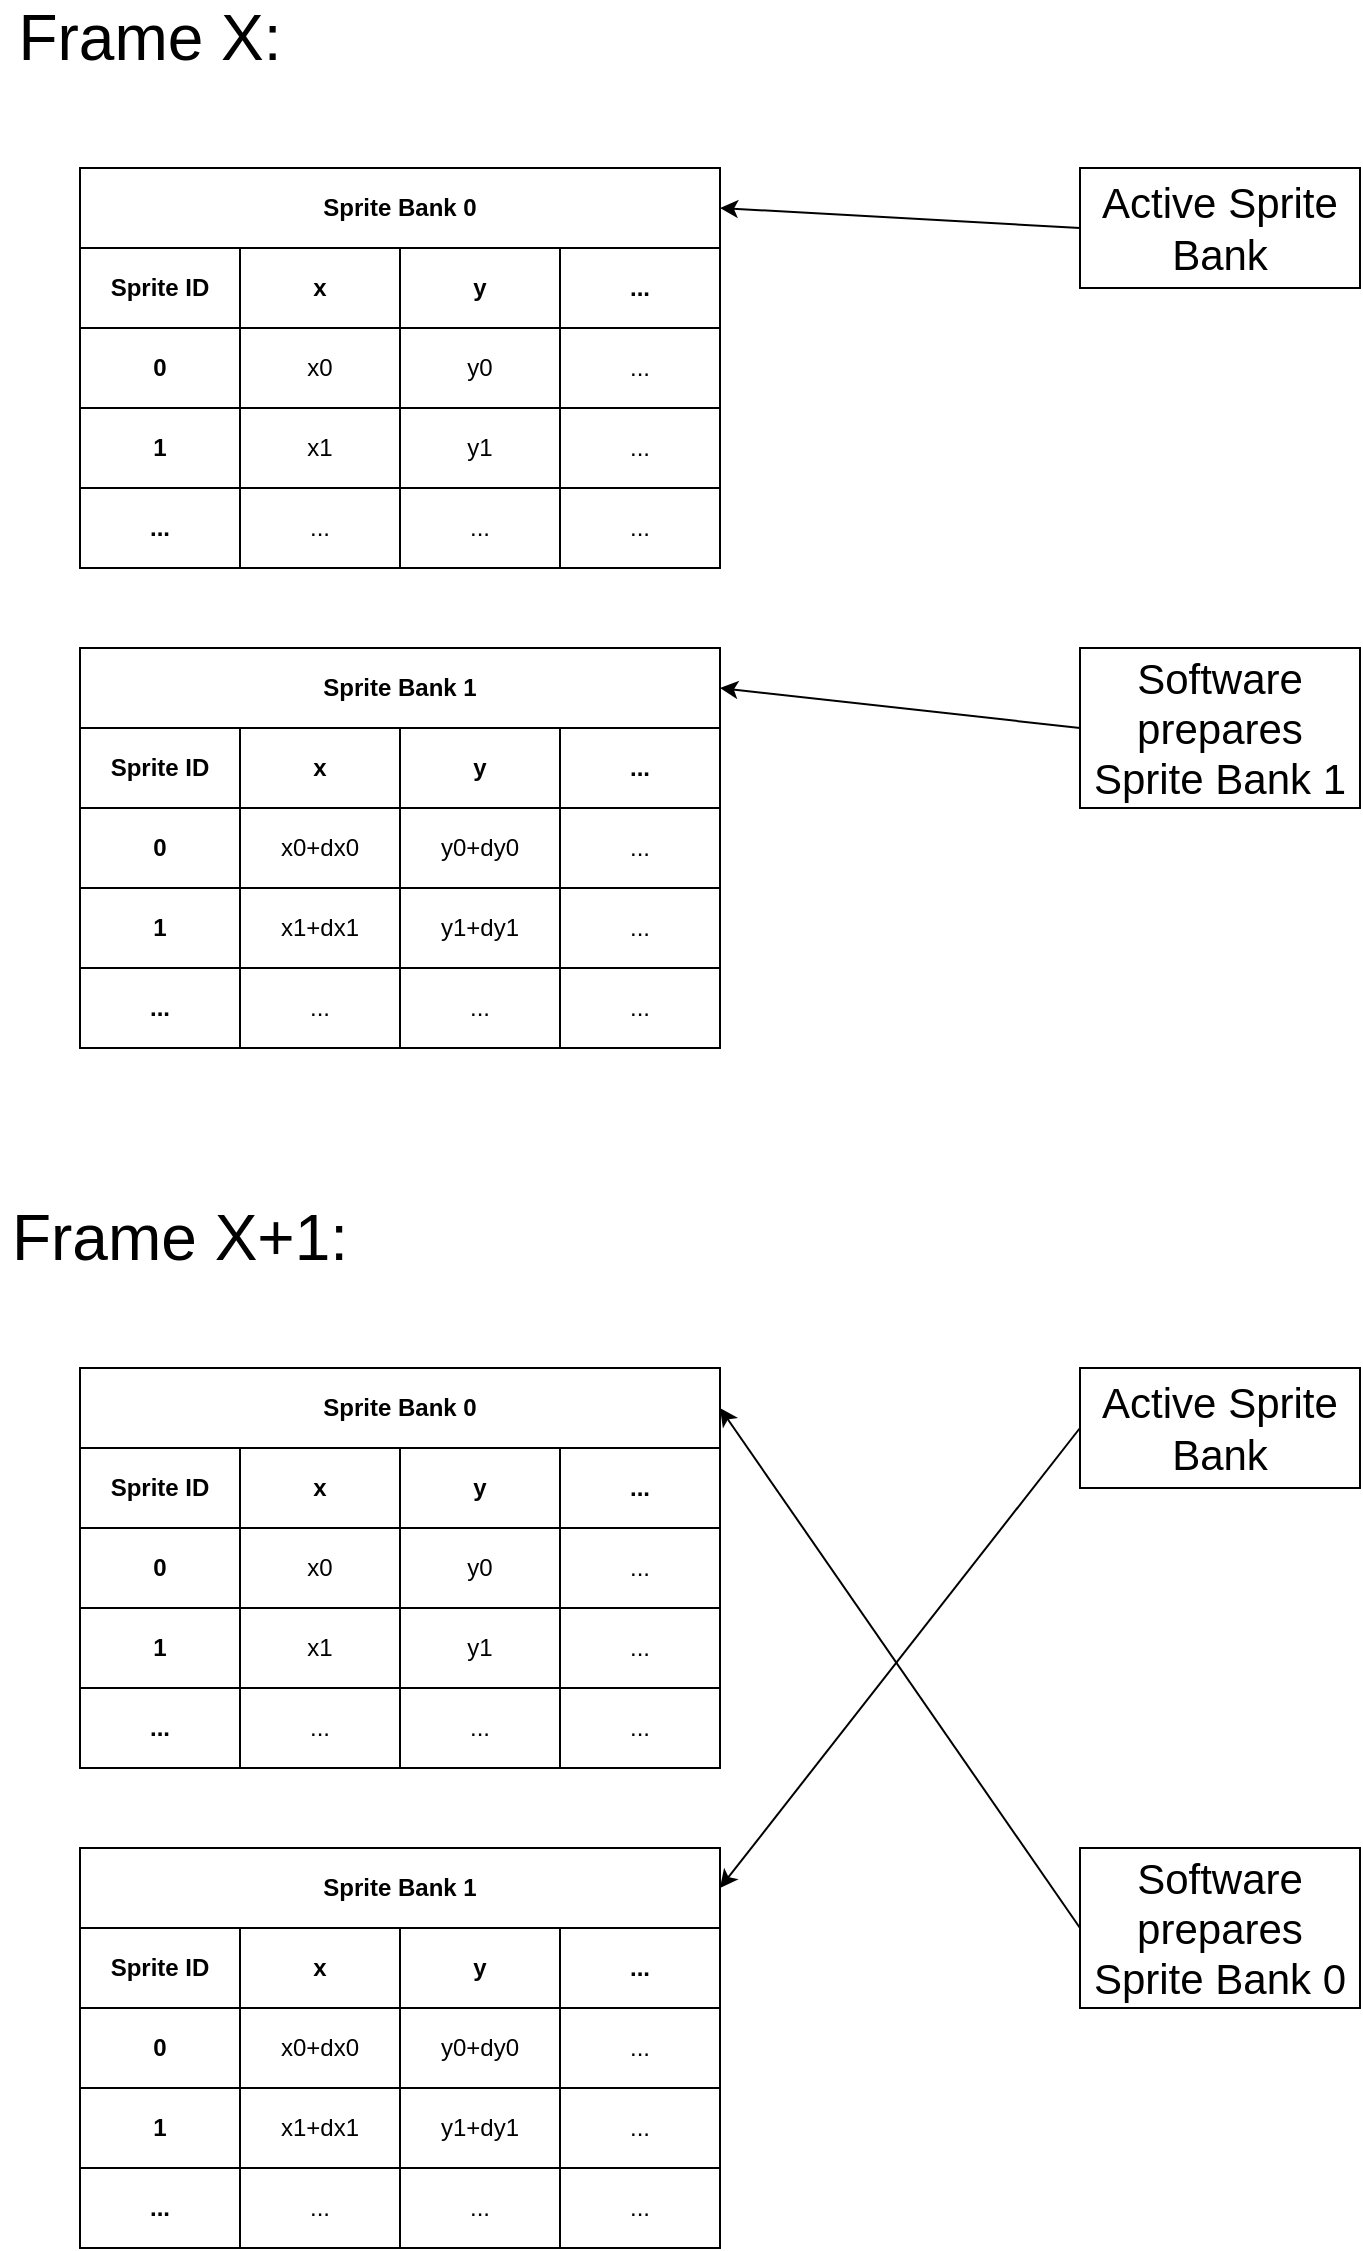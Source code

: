 <mxfile version="19.0.3" type="device"><diagram id="13PTQiZfEK5-xCw0AQYl" name="Page-1"><mxGraphModel dx="2076" dy="1282" grid="1" gridSize="10" guides="1" tooltips="1" connect="1" arrows="1" fold="1" page="1" pageScale="1" pageWidth="850" pageHeight="1100" math="0" shadow="0"><root><mxCell id="0"/><mxCell id="1" parent="0"/><mxCell id="dllRlyfjDJd5uJXVM24Q-43" value="Sprite ID" style="rounded=0;whiteSpace=wrap;html=1;fontStyle=1" parent="1" vertex="1"><mxGeometry x="80" y="760" width="80" height="40" as="geometry"/></mxCell><mxCell id="dllRlyfjDJd5uJXVM24Q-44" value="x" style="rounded=0;whiteSpace=wrap;html=1;fontStyle=1" parent="1" vertex="1"><mxGeometry x="160" y="760" width="80" height="40" as="geometry"/></mxCell><mxCell id="dllRlyfjDJd5uJXVM24Q-45" value="y" style="rounded=0;whiteSpace=wrap;html=1;fontStyle=1" parent="1" vertex="1"><mxGeometry x="240" y="760" width="80" height="40" as="geometry"/></mxCell><mxCell id="dllRlyfjDJd5uJXVM24Q-46" value="..." style="rounded=0;whiteSpace=wrap;html=1;fontStyle=1" parent="1" vertex="1"><mxGeometry x="320" y="760" width="80" height="40" as="geometry"/></mxCell><mxCell id="dllRlyfjDJd5uJXVM24Q-47" value="0" style="rounded=0;whiteSpace=wrap;html=1;fontStyle=1" parent="1" vertex="1"><mxGeometry x="80" y="800" width="80" height="40" as="geometry"/></mxCell><mxCell id="dllRlyfjDJd5uJXVM24Q-48" value="x0" style="rounded=0;whiteSpace=wrap;html=1;" parent="1" vertex="1"><mxGeometry x="160" y="800" width="80" height="40" as="geometry"/></mxCell><mxCell id="dllRlyfjDJd5uJXVM24Q-49" value="y0" style="rounded=0;whiteSpace=wrap;html=1;" parent="1" vertex="1"><mxGeometry x="240" y="800" width="80" height="40" as="geometry"/></mxCell><mxCell id="dllRlyfjDJd5uJXVM24Q-50" value="..." style="rounded=0;whiteSpace=wrap;html=1;" parent="1" vertex="1"><mxGeometry x="320" y="800" width="80" height="40" as="geometry"/></mxCell><mxCell id="dllRlyfjDJd5uJXVM24Q-51" value="1" style="rounded=0;whiteSpace=wrap;html=1;fontStyle=1" parent="1" vertex="1"><mxGeometry x="80" y="840" width="80" height="40" as="geometry"/></mxCell><mxCell id="dllRlyfjDJd5uJXVM24Q-52" value="x1" style="rounded=0;whiteSpace=wrap;html=1;" parent="1" vertex="1"><mxGeometry x="160" y="840" width="80" height="40" as="geometry"/></mxCell><mxCell id="dllRlyfjDJd5uJXVM24Q-53" value="y1" style="rounded=0;whiteSpace=wrap;html=1;" parent="1" vertex="1"><mxGeometry x="240" y="840" width="80" height="40" as="geometry"/></mxCell><mxCell id="dllRlyfjDJd5uJXVM24Q-54" value="..." style="rounded=0;whiteSpace=wrap;html=1;" parent="1" vertex="1"><mxGeometry x="320" y="840" width="80" height="40" as="geometry"/></mxCell><mxCell id="dllRlyfjDJd5uJXVM24Q-55" value="..." style="rounded=0;whiteSpace=wrap;html=1;fontStyle=1" parent="1" vertex="1"><mxGeometry x="80" y="880" width="80" height="40" as="geometry"/></mxCell><mxCell id="dllRlyfjDJd5uJXVM24Q-56" value="..." style="rounded=0;whiteSpace=wrap;html=1;" parent="1" vertex="1"><mxGeometry x="160" y="880" width="80" height="40" as="geometry"/></mxCell><mxCell id="dllRlyfjDJd5uJXVM24Q-57" value="..." style="rounded=0;whiteSpace=wrap;html=1;" parent="1" vertex="1"><mxGeometry x="240" y="880" width="80" height="40" as="geometry"/></mxCell><mxCell id="dllRlyfjDJd5uJXVM24Q-58" value="..." style="rounded=0;whiteSpace=wrap;html=1;" parent="1" vertex="1"><mxGeometry x="320" y="880" width="80" height="40" as="geometry"/></mxCell><mxCell id="dllRlyfjDJd5uJXVM24Q-59" value="Sprite ID" style="rounded=0;whiteSpace=wrap;html=1;fontStyle=1" parent="1" vertex="1"><mxGeometry x="80" y="1000" width="80" height="40" as="geometry"/></mxCell><mxCell id="dllRlyfjDJd5uJXVM24Q-60" value="x" style="rounded=0;whiteSpace=wrap;html=1;fontStyle=1" parent="1" vertex="1"><mxGeometry x="160" y="1000" width="80" height="40" as="geometry"/></mxCell><mxCell id="dllRlyfjDJd5uJXVM24Q-61" value="y" style="rounded=0;whiteSpace=wrap;html=1;fontStyle=1" parent="1" vertex="1"><mxGeometry x="240" y="1000" width="80" height="40" as="geometry"/></mxCell><mxCell id="dllRlyfjDJd5uJXVM24Q-62" value="..." style="rounded=0;whiteSpace=wrap;html=1;fontStyle=1" parent="1" vertex="1"><mxGeometry x="320" y="1000" width="80" height="40" as="geometry"/></mxCell><mxCell id="dllRlyfjDJd5uJXVM24Q-63" value="0" style="rounded=0;whiteSpace=wrap;html=1;fontStyle=1" parent="1" vertex="1"><mxGeometry x="80" y="1040" width="80" height="40" as="geometry"/></mxCell><mxCell id="dllRlyfjDJd5uJXVM24Q-64" value="x0+dx0" style="rounded=0;whiteSpace=wrap;html=1;" parent="1" vertex="1"><mxGeometry x="160" y="1040" width="80" height="40" as="geometry"/></mxCell><mxCell id="dllRlyfjDJd5uJXVM24Q-65" value="y0+dy0" style="rounded=0;whiteSpace=wrap;html=1;" parent="1" vertex="1"><mxGeometry x="240" y="1040" width="80" height="40" as="geometry"/></mxCell><mxCell id="dllRlyfjDJd5uJXVM24Q-66" value="..." style="rounded=0;whiteSpace=wrap;html=1;" parent="1" vertex="1"><mxGeometry x="320" y="1040" width="80" height="40" as="geometry"/></mxCell><mxCell id="dllRlyfjDJd5uJXVM24Q-67" value="1" style="rounded=0;whiteSpace=wrap;html=1;fontStyle=1" parent="1" vertex="1"><mxGeometry x="80" y="1080" width="80" height="40" as="geometry"/></mxCell><mxCell id="dllRlyfjDJd5uJXVM24Q-68" value="x1+dx1" style="rounded=0;whiteSpace=wrap;html=1;" parent="1" vertex="1"><mxGeometry x="160" y="1080" width="80" height="40" as="geometry"/></mxCell><mxCell id="dllRlyfjDJd5uJXVM24Q-69" value="y1+dy1" style="rounded=0;whiteSpace=wrap;html=1;" parent="1" vertex="1"><mxGeometry x="240" y="1080" width="80" height="40" as="geometry"/></mxCell><mxCell id="dllRlyfjDJd5uJXVM24Q-70" value="..." style="rounded=0;whiteSpace=wrap;html=1;" parent="1" vertex="1"><mxGeometry x="320" y="1080" width="80" height="40" as="geometry"/></mxCell><mxCell id="dllRlyfjDJd5uJXVM24Q-71" value="..." style="rounded=0;whiteSpace=wrap;html=1;fontStyle=1" parent="1" vertex="1"><mxGeometry x="80" y="1120" width="80" height="40" as="geometry"/></mxCell><mxCell id="dllRlyfjDJd5uJXVM24Q-72" value="..." style="rounded=0;whiteSpace=wrap;html=1;" parent="1" vertex="1"><mxGeometry x="160" y="1120" width="80" height="40" as="geometry"/></mxCell><mxCell id="dllRlyfjDJd5uJXVM24Q-73" value="..." style="rounded=0;whiteSpace=wrap;html=1;" parent="1" vertex="1"><mxGeometry x="240" y="1120" width="80" height="40" as="geometry"/></mxCell><mxCell id="dllRlyfjDJd5uJXVM24Q-74" value="..." style="rounded=0;whiteSpace=wrap;html=1;" parent="1" vertex="1"><mxGeometry x="320" y="1120" width="80" height="40" as="geometry"/></mxCell><mxCell id="dllRlyfjDJd5uJXVM24Q-75" value="Sprite Bank 0" style="rounded=0;whiteSpace=wrap;html=1;fontStyle=1" parent="1" vertex="1"><mxGeometry x="80" y="720" width="320" height="40" as="geometry"/></mxCell><mxCell id="dllRlyfjDJd5uJXVM24Q-76" value="Sprite Bank 1" style="rounded=0;whiteSpace=wrap;html=1;fontStyle=1" parent="1" vertex="1"><mxGeometry x="80" y="960" width="320" height="40" as="geometry"/></mxCell><mxCell id="dllRlyfjDJd5uJXVM24Q-77" value="Active Sprite Bank" style="rounded=0;whiteSpace=wrap;html=1;fontSize=21;" parent="1" vertex="1"><mxGeometry x="580" y="720" width="140" height="60" as="geometry"/></mxCell><mxCell id="dllRlyfjDJd5uJXVM24Q-78" value="" style="endArrow=classic;html=1;rounded=0;fontSize=21;entryX=1;entryY=0.5;entryDx=0;entryDy=0;exitX=0;exitY=0.5;exitDx=0;exitDy=0;" parent="1" source="dllRlyfjDJd5uJXVM24Q-77" target="dllRlyfjDJd5uJXVM24Q-76" edge="1"><mxGeometry width="50" height="50" relative="1" as="geometry"><mxPoint x="500" y="910" as="sourcePoint"/><mxPoint x="550" y="860" as="targetPoint"/></mxGeometry></mxCell><mxCell id="dllRlyfjDJd5uJXVM24Q-79" value="Software prepares Sprite Bank 0" style="rounded=0;whiteSpace=wrap;html=1;fontSize=21;" parent="1" vertex="1"><mxGeometry x="580" y="960" width="140" height="80" as="geometry"/></mxCell><mxCell id="dllRlyfjDJd5uJXVM24Q-80" value="" style="endArrow=classic;html=1;rounded=0;fontSize=21;exitX=0;exitY=0.5;exitDx=0;exitDy=0;entryX=1;entryY=0.5;entryDx=0;entryDy=0;" parent="1" source="dllRlyfjDJd5uJXVM24Q-79" target="dllRlyfjDJd5uJXVM24Q-75" edge="1"><mxGeometry width="50" height="50" relative="1" as="geometry"><mxPoint x="460" y="1050" as="sourcePoint"/><mxPoint x="510" y="1000" as="targetPoint"/></mxGeometry></mxCell><mxCell id="dllRlyfjDJd5uJXVM24Q-81" value="Frame X+1:" style="text;html=1;strokeColor=none;fillColor=none;align=center;verticalAlign=middle;whiteSpace=wrap;rounded=0;fontSize=32;" parent="1" vertex="1"><mxGeometry x="40" y="640" width="180" height="30" as="geometry"/></mxCell><mxCell id="dllRlyfjDJd5uJXVM24Q-1" value="Sprite ID" style="rounded=0;whiteSpace=wrap;html=1;fontStyle=1" parent="1" vertex="1"><mxGeometry x="80" y="160" width="80" height="40" as="geometry"/></mxCell><mxCell id="dllRlyfjDJd5uJXVM24Q-2" value="x" style="rounded=0;whiteSpace=wrap;html=1;fontStyle=1" parent="1" vertex="1"><mxGeometry x="160" y="160" width="80" height="40" as="geometry"/></mxCell><mxCell id="dllRlyfjDJd5uJXVM24Q-3" value="y" style="rounded=0;whiteSpace=wrap;html=1;fontStyle=1" parent="1" vertex="1"><mxGeometry x="240" y="160" width="80" height="40" as="geometry"/></mxCell><mxCell id="dllRlyfjDJd5uJXVM24Q-4" value="..." style="rounded=0;whiteSpace=wrap;html=1;fontStyle=1" parent="1" vertex="1"><mxGeometry x="320" y="160" width="80" height="40" as="geometry"/></mxCell><mxCell id="dllRlyfjDJd5uJXVM24Q-5" value="0" style="rounded=0;whiteSpace=wrap;html=1;fontStyle=1" parent="1" vertex="1"><mxGeometry x="80" y="200" width="80" height="40" as="geometry"/></mxCell><mxCell id="dllRlyfjDJd5uJXVM24Q-6" value="x0" style="rounded=0;whiteSpace=wrap;html=1;" parent="1" vertex="1"><mxGeometry x="160" y="200" width="80" height="40" as="geometry"/></mxCell><mxCell id="dllRlyfjDJd5uJXVM24Q-7" value="y0" style="rounded=0;whiteSpace=wrap;html=1;" parent="1" vertex="1"><mxGeometry x="240" y="200" width="80" height="40" as="geometry"/></mxCell><mxCell id="dllRlyfjDJd5uJXVM24Q-8" value="..." style="rounded=0;whiteSpace=wrap;html=1;" parent="1" vertex="1"><mxGeometry x="320" y="200" width="80" height="40" as="geometry"/></mxCell><mxCell id="dllRlyfjDJd5uJXVM24Q-9" value="1" style="rounded=0;whiteSpace=wrap;html=1;fontStyle=1" parent="1" vertex="1"><mxGeometry x="80" y="240" width="80" height="40" as="geometry"/></mxCell><mxCell id="dllRlyfjDJd5uJXVM24Q-10" value="x1" style="rounded=0;whiteSpace=wrap;html=1;" parent="1" vertex="1"><mxGeometry x="160" y="240" width="80" height="40" as="geometry"/></mxCell><mxCell id="dllRlyfjDJd5uJXVM24Q-11" value="y1" style="rounded=0;whiteSpace=wrap;html=1;" parent="1" vertex="1"><mxGeometry x="240" y="240" width="80" height="40" as="geometry"/></mxCell><mxCell id="dllRlyfjDJd5uJXVM24Q-12" value="..." style="rounded=0;whiteSpace=wrap;html=1;" parent="1" vertex="1"><mxGeometry x="320" y="240" width="80" height="40" as="geometry"/></mxCell><mxCell id="dllRlyfjDJd5uJXVM24Q-13" value="..." style="rounded=0;whiteSpace=wrap;html=1;fontStyle=1" parent="1" vertex="1"><mxGeometry x="80" y="280" width="80" height="40" as="geometry"/></mxCell><mxCell id="dllRlyfjDJd5uJXVM24Q-14" value="..." style="rounded=0;whiteSpace=wrap;html=1;" parent="1" vertex="1"><mxGeometry x="160" y="280" width="80" height="40" as="geometry"/></mxCell><mxCell id="dllRlyfjDJd5uJXVM24Q-15" value="..." style="rounded=0;whiteSpace=wrap;html=1;" parent="1" vertex="1"><mxGeometry x="240" y="280" width="80" height="40" as="geometry"/></mxCell><mxCell id="dllRlyfjDJd5uJXVM24Q-16" value="..." style="rounded=0;whiteSpace=wrap;html=1;" parent="1" vertex="1"><mxGeometry x="320" y="280" width="80" height="40" as="geometry"/></mxCell><mxCell id="dllRlyfjDJd5uJXVM24Q-17" value="Sprite ID" style="rounded=0;whiteSpace=wrap;html=1;fontStyle=1" parent="1" vertex="1"><mxGeometry x="80" y="400" width="80" height="40" as="geometry"/></mxCell><mxCell id="dllRlyfjDJd5uJXVM24Q-18" value="x" style="rounded=0;whiteSpace=wrap;html=1;fontStyle=1" parent="1" vertex="1"><mxGeometry x="160" y="400" width="80" height="40" as="geometry"/></mxCell><mxCell id="dllRlyfjDJd5uJXVM24Q-19" value="y" style="rounded=0;whiteSpace=wrap;html=1;fontStyle=1" parent="1" vertex="1"><mxGeometry x="240" y="400" width="80" height="40" as="geometry"/></mxCell><mxCell id="dllRlyfjDJd5uJXVM24Q-20" value="..." style="rounded=0;whiteSpace=wrap;html=1;fontStyle=1" parent="1" vertex="1"><mxGeometry x="320" y="400" width="80" height="40" as="geometry"/></mxCell><mxCell id="dllRlyfjDJd5uJXVM24Q-21" value="0" style="rounded=0;whiteSpace=wrap;html=1;fontStyle=1" parent="1" vertex="1"><mxGeometry x="80" y="440" width="80" height="40" as="geometry"/></mxCell><mxCell id="dllRlyfjDJd5uJXVM24Q-22" value="x0+dx0" style="rounded=0;whiteSpace=wrap;html=1;" parent="1" vertex="1"><mxGeometry x="160" y="440" width="80" height="40" as="geometry"/></mxCell><mxCell id="dllRlyfjDJd5uJXVM24Q-23" value="y0+dy0" style="rounded=0;whiteSpace=wrap;html=1;" parent="1" vertex="1"><mxGeometry x="240" y="440" width="80" height="40" as="geometry"/></mxCell><mxCell id="dllRlyfjDJd5uJXVM24Q-24" value="..." style="rounded=0;whiteSpace=wrap;html=1;" parent="1" vertex="1"><mxGeometry x="320" y="440" width="80" height="40" as="geometry"/></mxCell><mxCell id="dllRlyfjDJd5uJXVM24Q-25" value="1" style="rounded=0;whiteSpace=wrap;html=1;fontStyle=1" parent="1" vertex="1"><mxGeometry x="80" y="480" width="80" height="40" as="geometry"/></mxCell><mxCell id="dllRlyfjDJd5uJXVM24Q-26" value="x1+dx1" style="rounded=0;whiteSpace=wrap;html=1;" parent="1" vertex="1"><mxGeometry x="160" y="480" width="80" height="40" as="geometry"/></mxCell><mxCell id="dllRlyfjDJd5uJXVM24Q-27" value="y1+dy1" style="rounded=0;whiteSpace=wrap;html=1;" parent="1" vertex="1"><mxGeometry x="240" y="480" width="80" height="40" as="geometry"/></mxCell><mxCell id="dllRlyfjDJd5uJXVM24Q-28" value="..." style="rounded=0;whiteSpace=wrap;html=1;" parent="1" vertex="1"><mxGeometry x="320" y="480" width="80" height="40" as="geometry"/></mxCell><mxCell id="dllRlyfjDJd5uJXVM24Q-29" value="..." style="rounded=0;whiteSpace=wrap;html=1;fontStyle=1" parent="1" vertex="1"><mxGeometry x="80" y="520" width="80" height="40" as="geometry"/></mxCell><mxCell id="dllRlyfjDJd5uJXVM24Q-30" value="..." style="rounded=0;whiteSpace=wrap;html=1;" parent="1" vertex="1"><mxGeometry x="160" y="520" width="80" height="40" as="geometry"/></mxCell><mxCell id="dllRlyfjDJd5uJXVM24Q-31" value="..." style="rounded=0;whiteSpace=wrap;html=1;" parent="1" vertex="1"><mxGeometry x="240" y="520" width="80" height="40" as="geometry"/></mxCell><mxCell id="dllRlyfjDJd5uJXVM24Q-32" value="..." style="rounded=0;whiteSpace=wrap;html=1;" parent="1" vertex="1"><mxGeometry x="320" y="520" width="80" height="40" as="geometry"/></mxCell><mxCell id="dllRlyfjDJd5uJXVM24Q-33" value="Sprite Bank 0" style="rounded=0;whiteSpace=wrap;html=1;fontStyle=1" parent="1" vertex="1"><mxGeometry x="80" y="120" width="320" height="40" as="geometry"/></mxCell><mxCell id="dllRlyfjDJd5uJXVM24Q-34" value="Sprite Bank 1" style="rounded=0;whiteSpace=wrap;html=1;fontStyle=1" parent="1" vertex="1"><mxGeometry x="80" y="360" width="320" height="40" as="geometry"/></mxCell><mxCell id="dllRlyfjDJd5uJXVM24Q-36" value="Active Sprite Bank" style="rounded=0;whiteSpace=wrap;html=1;fontSize=21;" parent="1" vertex="1"><mxGeometry x="580" y="120" width="140" height="60" as="geometry"/></mxCell><mxCell id="dllRlyfjDJd5uJXVM24Q-37" value="" style="endArrow=classic;html=1;rounded=0;fontSize=21;entryX=1;entryY=0.5;entryDx=0;entryDy=0;exitX=0;exitY=0.5;exitDx=0;exitDy=0;" parent="1" source="dllRlyfjDJd5uJXVM24Q-36" target="dllRlyfjDJd5uJXVM24Q-33" edge="1"><mxGeometry width="50" height="50" relative="1" as="geometry"><mxPoint x="500" y="310" as="sourcePoint"/><mxPoint x="550" y="260" as="targetPoint"/></mxGeometry></mxCell><mxCell id="dllRlyfjDJd5uJXVM24Q-38" value="Software prepares Sprite Bank 1" style="rounded=0;whiteSpace=wrap;html=1;fontSize=21;" parent="1" vertex="1"><mxGeometry x="580" y="360" width="140" height="80" as="geometry"/></mxCell><mxCell id="dllRlyfjDJd5uJXVM24Q-39" value="" style="endArrow=classic;html=1;rounded=0;fontSize=21;exitX=0;exitY=0.5;exitDx=0;exitDy=0;entryX=1;entryY=0.5;entryDx=0;entryDy=0;" parent="1" source="dllRlyfjDJd5uJXVM24Q-38" target="dllRlyfjDJd5uJXVM24Q-34" edge="1"><mxGeometry width="50" height="50" relative="1" as="geometry"><mxPoint x="460" y="450" as="sourcePoint"/><mxPoint x="510" y="400" as="targetPoint"/></mxGeometry></mxCell><mxCell id="dllRlyfjDJd5uJXVM24Q-40" value="Frame X:" style="text;html=1;strokeColor=none;fillColor=none;align=center;verticalAlign=middle;whiteSpace=wrap;rounded=0;fontSize=32;" parent="1" vertex="1"><mxGeometry x="40" y="40" width="150" height="30" as="geometry"/></mxCell></root></mxGraphModel></diagram></mxfile>